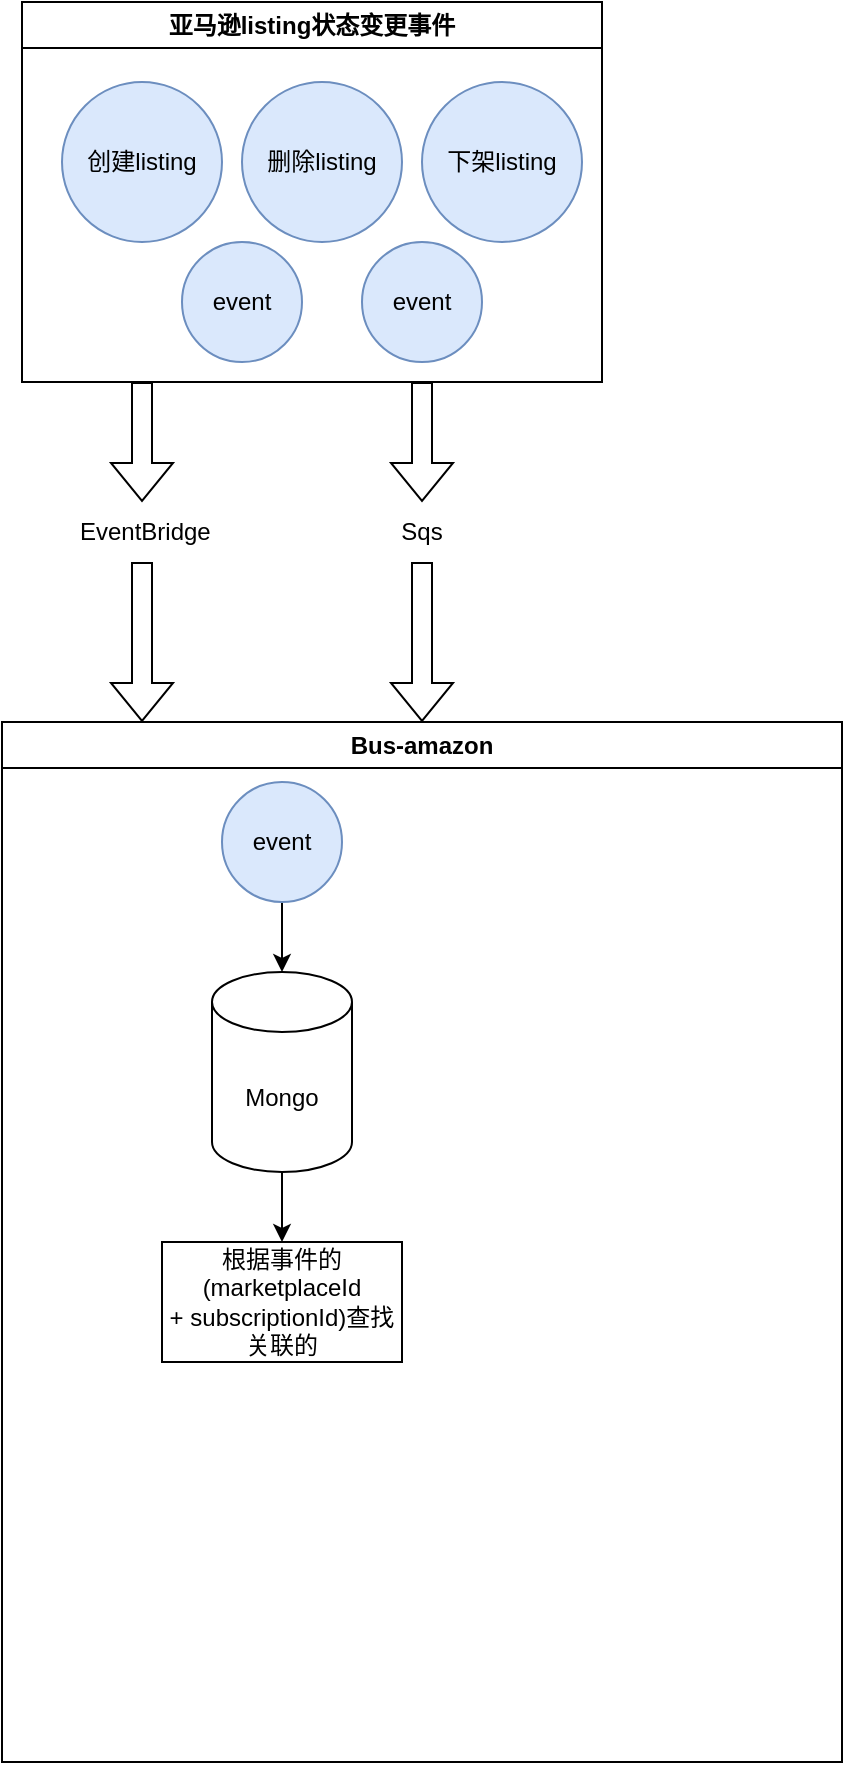 <mxfile version="21.6.6" type="github">
  <diagram name="第 1 页" id="zvosv2-qI-nX_kA9H8hk">
    <mxGraphModel dx="1434" dy="758" grid="1" gridSize="10" guides="1" tooltips="1" connect="1" arrows="1" fold="1" page="1" pageScale="1" pageWidth="827" pageHeight="1169" math="0" shadow="0">
      <root>
        <mxCell id="0" />
        <mxCell id="1" parent="0" />
        <mxCell id="awAZ1icY4GVt91-FRP6n-4" value="亚马逊listing状态变更事件" style="swimlane;whiteSpace=wrap;html=1;startSize=23;" vertex="1" parent="1">
          <mxGeometry x="30" y="50" width="290" height="190" as="geometry" />
        </mxCell>
        <mxCell id="awAZ1icY4GVt91-FRP6n-5" value="创建listing" style="ellipse;whiteSpace=wrap;html=1;aspect=fixed;fillColor=#dae8fc;strokeColor=#6c8ebf;" vertex="1" parent="awAZ1icY4GVt91-FRP6n-4">
          <mxGeometry x="20" y="40" width="80" height="80" as="geometry" />
        </mxCell>
        <mxCell id="awAZ1icY4GVt91-FRP6n-6" value="删除listing" style="ellipse;whiteSpace=wrap;html=1;aspect=fixed;fillColor=#dae8fc;strokeColor=#6c8ebf;" vertex="1" parent="awAZ1icY4GVt91-FRP6n-4">
          <mxGeometry x="110" y="40" width="80" height="80" as="geometry" />
        </mxCell>
        <mxCell id="awAZ1icY4GVt91-FRP6n-7" value="下架listing" style="ellipse;whiteSpace=wrap;html=1;aspect=fixed;fillColor=#dae8fc;strokeColor=#6c8ebf;" vertex="1" parent="awAZ1icY4GVt91-FRP6n-4">
          <mxGeometry x="200" y="40" width="80" height="80" as="geometry" />
        </mxCell>
        <mxCell id="awAZ1icY4GVt91-FRP6n-8" value="event" style="ellipse;whiteSpace=wrap;html=1;aspect=fixed;fillColor=#dae8fc;strokeColor=#6c8ebf;" vertex="1" parent="awAZ1icY4GVt91-FRP6n-4">
          <mxGeometry x="80" y="120" width="60" height="60" as="geometry" />
        </mxCell>
        <mxCell id="awAZ1icY4GVt91-FRP6n-9" value="event" style="ellipse;whiteSpace=wrap;html=1;aspect=fixed;fillColor=#dae8fc;strokeColor=#6c8ebf;" vertex="1" parent="awAZ1icY4GVt91-FRP6n-4">
          <mxGeometry x="170" y="120" width="60" height="60" as="geometry" />
        </mxCell>
        <mxCell id="awAZ1icY4GVt91-FRP6n-10" value="" style="shape=flexArrow;endArrow=classic;html=1;rounded=0;" edge="1" parent="1" source="awAZ1icY4GVt91-FRP6n-11">
          <mxGeometry width="50" height="50" relative="1" as="geometry">
            <mxPoint x="90" y="240" as="sourcePoint" />
            <mxPoint x="90" y="410" as="targetPoint" />
          </mxGeometry>
        </mxCell>
        <mxCell id="awAZ1icY4GVt91-FRP6n-13" value="" style="shape=flexArrow;endArrow=classic;html=1;rounded=0;" edge="1" parent="1" target="awAZ1icY4GVt91-FRP6n-11">
          <mxGeometry width="50" height="50" relative="1" as="geometry">
            <mxPoint x="90" y="240" as="sourcePoint" />
            <mxPoint x="90" y="410" as="targetPoint" />
          </mxGeometry>
        </mxCell>
        <mxCell id="awAZ1icY4GVt91-FRP6n-11" value="&amp;nbsp;EventBridge" style="text;html=1;strokeColor=none;fillColor=none;align=center;verticalAlign=middle;whiteSpace=wrap;rounded=0;" vertex="1" parent="1">
          <mxGeometry x="60" y="300" width="60" height="30" as="geometry" />
        </mxCell>
        <mxCell id="awAZ1icY4GVt91-FRP6n-14" value="" style="shape=flexArrow;endArrow=classic;html=1;rounded=0;" edge="1" source="awAZ1icY4GVt91-FRP6n-16" parent="1">
          <mxGeometry width="50" height="50" relative="1" as="geometry">
            <mxPoint x="230" y="240" as="sourcePoint" />
            <mxPoint x="230" y="410" as="targetPoint" />
          </mxGeometry>
        </mxCell>
        <mxCell id="awAZ1icY4GVt91-FRP6n-15" value="" style="shape=flexArrow;endArrow=classic;html=1;rounded=0;" edge="1" target="awAZ1icY4GVt91-FRP6n-16" parent="1">
          <mxGeometry width="50" height="50" relative="1" as="geometry">
            <mxPoint x="230" y="240" as="sourcePoint" />
            <mxPoint x="230" y="410" as="targetPoint" />
          </mxGeometry>
        </mxCell>
        <mxCell id="awAZ1icY4GVt91-FRP6n-16" value="Sqs" style="text;html=1;strokeColor=none;fillColor=none;align=center;verticalAlign=middle;whiteSpace=wrap;rounded=0;" vertex="1" parent="1">
          <mxGeometry x="200" y="300" width="60" height="30" as="geometry" />
        </mxCell>
        <mxCell id="awAZ1icY4GVt91-FRP6n-18" value="Bus-amazon" style="swimlane;whiteSpace=wrap;html=1;" vertex="1" parent="1">
          <mxGeometry x="20" y="410" width="420" height="520" as="geometry" />
        </mxCell>
        <mxCell id="awAZ1icY4GVt91-FRP6n-24" style="edgeStyle=orthogonalEdgeStyle;rounded=0;orthogonalLoop=1;jettySize=auto;html=1;entryX=0.5;entryY=0;entryDx=0;entryDy=0;entryPerimeter=0;" edge="1" parent="awAZ1icY4GVt91-FRP6n-18" source="awAZ1icY4GVt91-FRP6n-19" target="awAZ1icY4GVt91-FRP6n-20">
          <mxGeometry relative="1" as="geometry" />
        </mxCell>
        <mxCell id="awAZ1icY4GVt91-FRP6n-19" value="event" style="ellipse;whiteSpace=wrap;html=1;aspect=fixed;fillColor=#dae8fc;strokeColor=#6c8ebf;" vertex="1" parent="awAZ1icY4GVt91-FRP6n-18">
          <mxGeometry x="110" y="30" width="60" height="60" as="geometry" />
        </mxCell>
        <mxCell id="awAZ1icY4GVt91-FRP6n-25" style="edgeStyle=orthogonalEdgeStyle;rounded=0;orthogonalLoop=1;jettySize=auto;html=1;entryX=0.5;entryY=0;entryDx=0;entryDy=0;" edge="1" parent="awAZ1icY4GVt91-FRP6n-18" source="awAZ1icY4GVt91-FRP6n-20" target="awAZ1icY4GVt91-FRP6n-22">
          <mxGeometry relative="1" as="geometry" />
        </mxCell>
        <mxCell id="awAZ1icY4GVt91-FRP6n-20" value="Mongo" style="shape=cylinder3;whiteSpace=wrap;html=1;boundedLbl=1;backgroundOutline=1;size=15;" vertex="1" parent="awAZ1icY4GVt91-FRP6n-18">
          <mxGeometry x="105" y="125" width="70" height="100" as="geometry" />
        </mxCell>
        <mxCell id="awAZ1icY4GVt91-FRP6n-22" value="根据事件的(marketplaceId +&amp;nbsp;subscriptionId)查找关联的" style="rounded=0;whiteSpace=wrap;html=1;" vertex="1" parent="awAZ1icY4GVt91-FRP6n-18">
          <mxGeometry x="80" y="260" width="120" height="60" as="geometry" />
        </mxCell>
      </root>
    </mxGraphModel>
  </diagram>
</mxfile>
